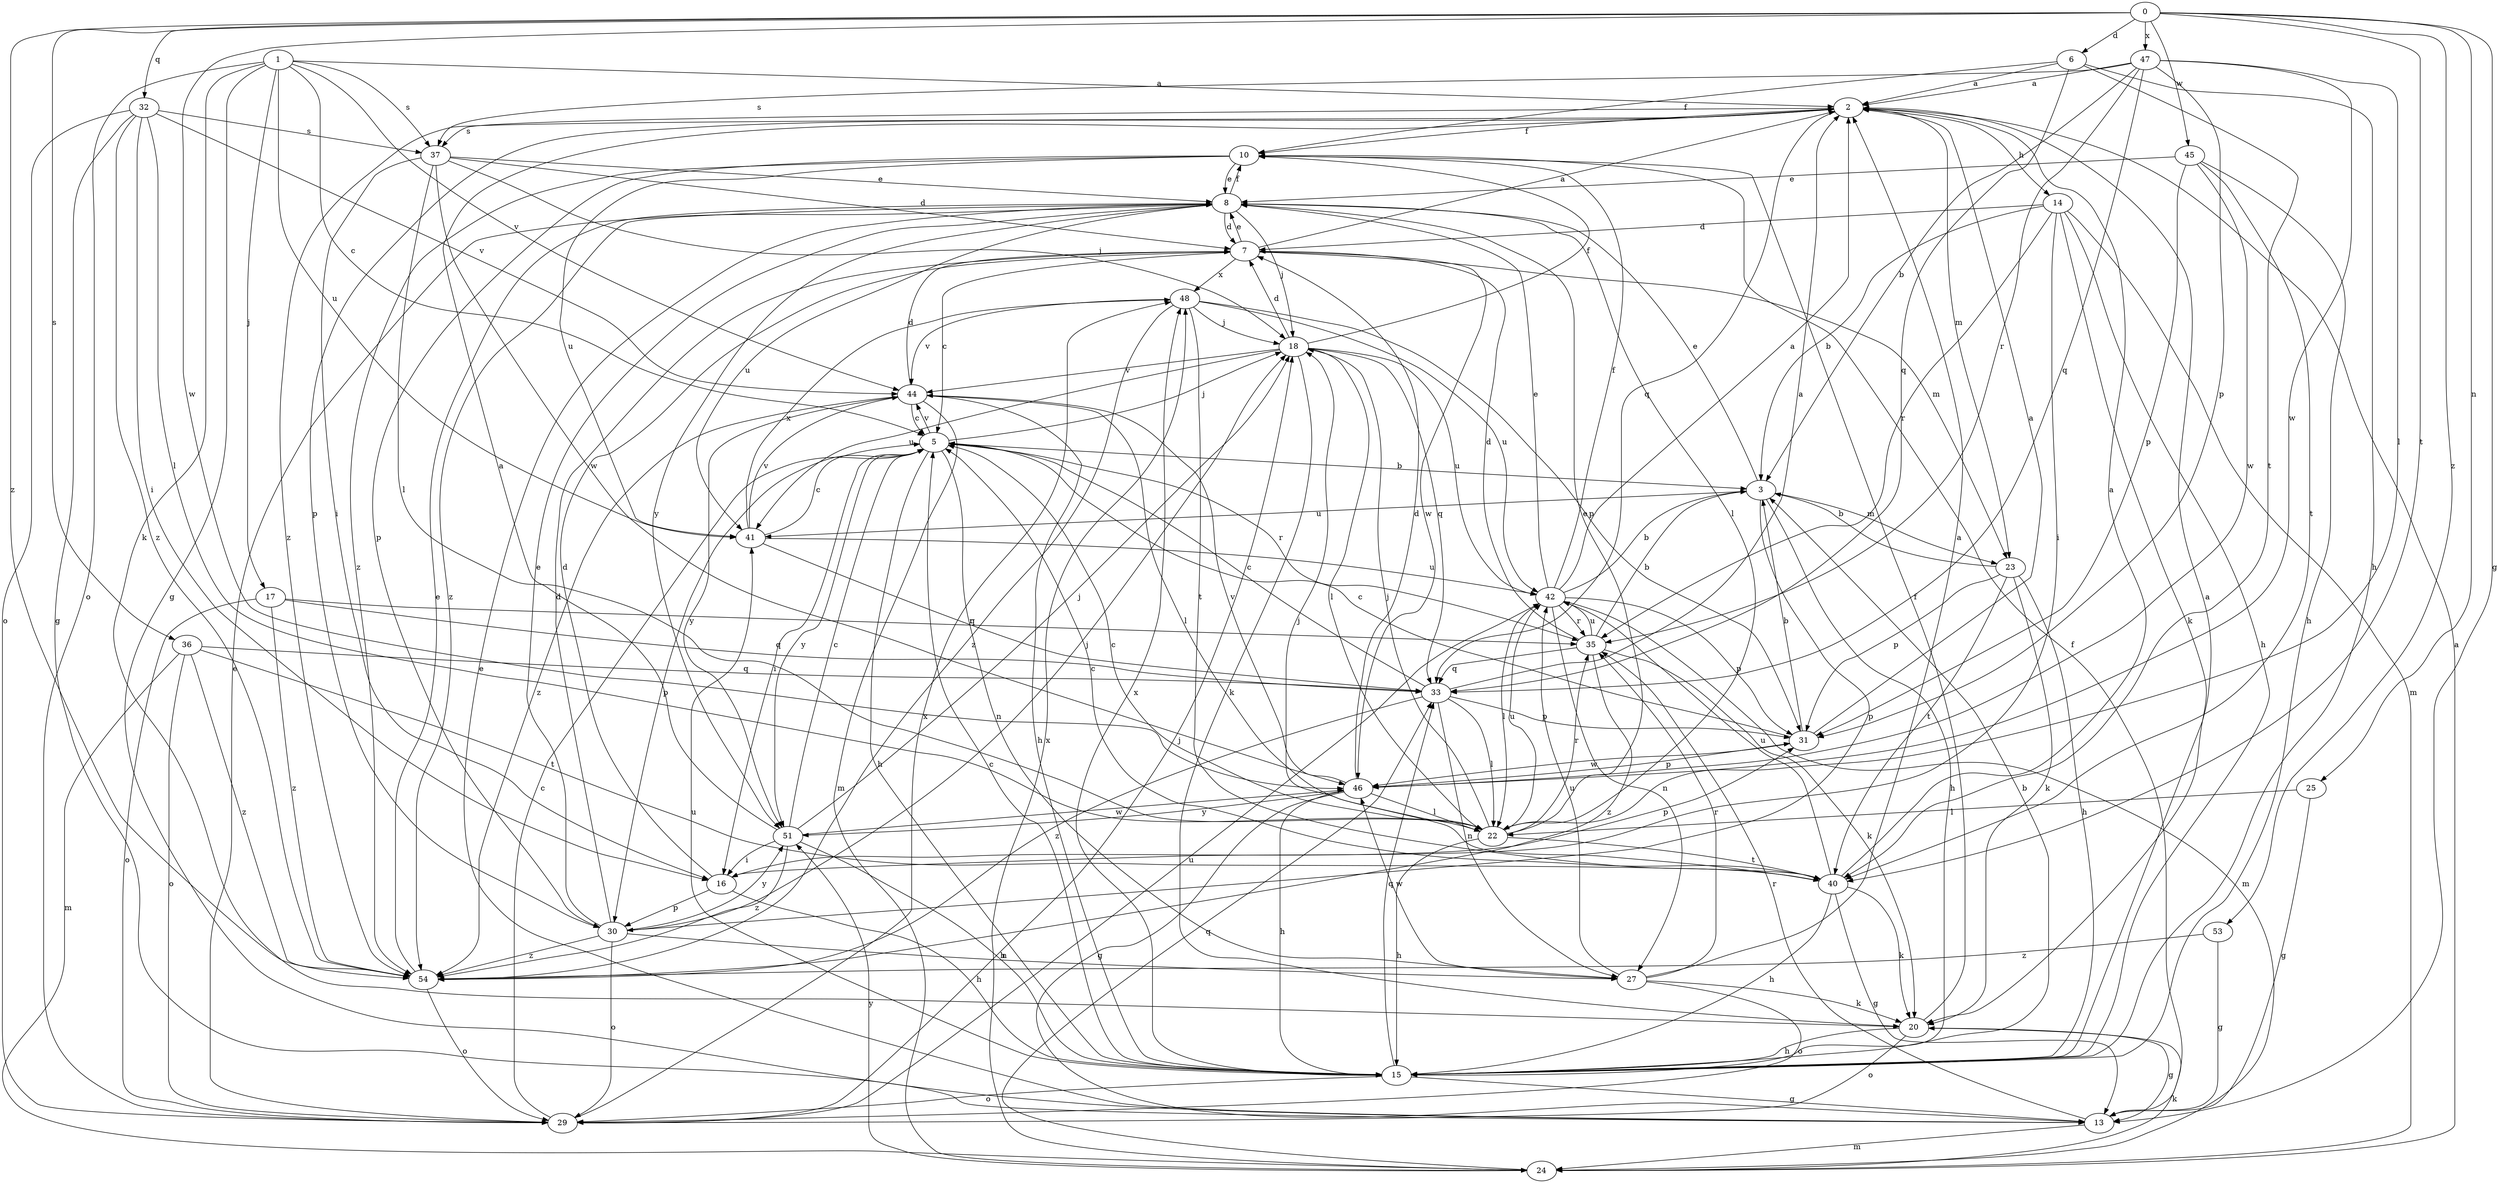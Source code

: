 strict digraph  {
0;
1;
2;
3;
5;
6;
7;
8;
10;
13;
14;
15;
16;
17;
18;
20;
22;
23;
24;
25;
27;
29;
30;
31;
32;
33;
35;
36;
37;
40;
41;
42;
44;
45;
46;
47;
48;
51;
53;
54;
0 -> 6  [label=d];
0 -> 13  [label=g];
0 -> 25  [label=n];
0 -> 32  [label=q];
0 -> 36  [label=s];
0 -> 40  [label=t];
0 -> 45  [label=w];
0 -> 46  [label=w];
0 -> 47  [label=x];
0 -> 53  [label=z];
0 -> 54  [label=z];
1 -> 2  [label=a];
1 -> 5  [label=c];
1 -> 13  [label=g];
1 -> 17  [label=j];
1 -> 20  [label=k];
1 -> 29  [label=o];
1 -> 37  [label=s];
1 -> 41  [label=u];
1 -> 44  [label=v];
2 -> 10  [label=f];
2 -> 14  [label=h];
2 -> 23  [label=m];
2 -> 30  [label=p];
2 -> 33  [label=q];
2 -> 37  [label=s];
2 -> 54  [label=z];
3 -> 8  [label=e];
3 -> 15  [label=h];
3 -> 23  [label=m];
3 -> 30  [label=p];
3 -> 41  [label=u];
5 -> 3  [label=b];
5 -> 15  [label=h];
5 -> 16  [label=i];
5 -> 18  [label=j];
5 -> 27  [label=n];
5 -> 30  [label=p];
5 -> 35  [label=r];
5 -> 44  [label=v];
5 -> 51  [label=y];
6 -> 2  [label=a];
6 -> 10  [label=f];
6 -> 15  [label=h];
6 -> 33  [label=q];
6 -> 40  [label=t];
7 -> 2  [label=a];
7 -> 5  [label=c];
7 -> 8  [label=e];
7 -> 23  [label=m];
7 -> 46  [label=w];
7 -> 48  [label=x];
8 -> 7  [label=d];
8 -> 10  [label=f];
8 -> 18  [label=j];
8 -> 22  [label=l];
8 -> 41  [label=u];
8 -> 51  [label=y];
8 -> 54  [label=z];
10 -> 8  [label=e];
10 -> 30  [label=p];
10 -> 41  [label=u];
10 -> 54  [label=z];
13 -> 8  [label=e];
13 -> 10  [label=f];
13 -> 24  [label=m];
13 -> 35  [label=r];
14 -> 3  [label=b];
14 -> 7  [label=d];
14 -> 15  [label=h];
14 -> 16  [label=i];
14 -> 20  [label=k];
14 -> 24  [label=m];
14 -> 35  [label=r];
15 -> 2  [label=a];
15 -> 3  [label=b];
15 -> 5  [label=c];
15 -> 13  [label=g];
15 -> 29  [label=o];
15 -> 33  [label=q];
15 -> 41  [label=u];
15 -> 48  [label=x];
16 -> 7  [label=d];
16 -> 15  [label=h];
16 -> 30  [label=p];
16 -> 31  [label=p];
17 -> 29  [label=o];
17 -> 33  [label=q];
17 -> 35  [label=r];
17 -> 54  [label=z];
18 -> 7  [label=d];
18 -> 10  [label=f];
18 -> 20  [label=k];
18 -> 22  [label=l];
18 -> 33  [label=q];
18 -> 41  [label=u];
18 -> 42  [label=u];
18 -> 44  [label=v];
20 -> 10  [label=f];
20 -> 13  [label=g];
20 -> 15  [label=h];
20 -> 29  [label=o];
22 -> 5  [label=c];
22 -> 8  [label=e];
22 -> 15  [label=h];
22 -> 18  [label=j];
22 -> 35  [label=r];
22 -> 40  [label=t];
22 -> 42  [label=u];
23 -> 3  [label=b];
23 -> 15  [label=h];
23 -> 20  [label=k];
23 -> 31  [label=p];
23 -> 40  [label=t];
24 -> 2  [label=a];
24 -> 20  [label=k];
24 -> 33  [label=q];
24 -> 48  [label=x];
24 -> 51  [label=y];
25 -> 13  [label=g];
25 -> 22  [label=l];
27 -> 2  [label=a];
27 -> 20  [label=k];
27 -> 29  [label=o];
27 -> 35  [label=r];
27 -> 42  [label=u];
27 -> 46  [label=w];
29 -> 5  [label=c];
29 -> 8  [label=e];
29 -> 18  [label=j];
29 -> 42  [label=u];
29 -> 48  [label=x];
30 -> 7  [label=d];
30 -> 8  [label=e];
30 -> 18  [label=j];
30 -> 27  [label=n];
30 -> 29  [label=o];
30 -> 51  [label=y];
30 -> 54  [label=z];
31 -> 2  [label=a];
31 -> 3  [label=b];
31 -> 5  [label=c];
31 -> 46  [label=w];
32 -> 13  [label=g];
32 -> 16  [label=i];
32 -> 22  [label=l];
32 -> 29  [label=o];
32 -> 37  [label=s];
32 -> 44  [label=v];
32 -> 54  [label=z];
33 -> 2  [label=a];
33 -> 5  [label=c];
33 -> 22  [label=l];
33 -> 27  [label=n];
33 -> 31  [label=p];
33 -> 54  [label=z];
35 -> 3  [label=b];
35 -> 7  [label=d];
35 -> 20  [label=k];
35 -> 33  [label=q];
35 -> 42  [label=u];
35 -> 54  [label=z];
36 -> 24  [label=m];
36 -> 29  [label=o];
36 -> 33  [label=q];
36 -> 40  [label=t];
36 -> 54  [label=z];
37 -> 7  [label=d];
37 -> 8  [label=e];
37 -> 16  [label=i];
37 -> 18  [label=j];
37 -> 22  [label=l];
37 -> 46  [label=w];
40 -> 2  [label=a];
40 -> 5  [label=c];
40 -> 13  [label=g];
40 -> 15  [label=h];
40 -> 18  [label=j];
40 -> 20  [label=k];
40 -> 42  [label=u];
41 -> 5  [label=c];
41 -> 33  [label=q];
41 -> 42  [label=u];
41 -> 44  [label=v];
41 -> 48  [label=x];
42 -> 2  [label=a];
42 -> 3  [label=b];
42 -> 8  [label=e];
42 -> 10  [label=f];
42 -> 22  [label=l];
42 -> 24  [label=m];
42 -> 27  [label=n];
42 -> 31  [label=p];
42 -> 35  [label=r];
44 -> 5  [label=c];
44 -> 7  [label=d];
44 -> 15  [label=h];
44 -> 22  [label=l];
44 -> 24  [label=m];
44 -> 51  [label=y];
44 -> 54  [label=z];
45 -> 8  [label=e];
45 -> 15  [label=h];
45 -> 31  [label=p];
45 -> 40  [label=t];
45 -> 46  [label=w];
46 -> 7  [label=d];
46 -> 13  [label=g];
46 -> 15  [label=h];
46 -> 22  [label=l];
46 -> 31  [label=p];
46 -> 44  [label=v];
46 -> 51  [label=y];
47 -> 2  [label=a];
47 -> 3  [label=b];
47 -> 22  [label=l];
47 -> 31  [label=p];
47 -> 33  [label=q];
47 -> 35  [label=r];
47 -> 37  [label=s];
47 -> 46  [label=w];
48 -> 18  [label=j];
48 -> 31  [label=p];
48 -> 40  [label=t];
48 -> 42  [label=u];
48 -> 44  [label=v];
48 -> 54  [label=z];
51 -> 2  [label=a];
51 -> 5  [label=c];
51 -> 15  [label=h];
51 -> 16  [label=i];
51 -> 18  [label=j];
51 -> 46  [label=w];
51 -> 54  [label=z];
53 -> 13  [label=g];
53 -> 54  [label=z];
54 -> 8  [label=e];
54 -> 29  [label=o];
}
